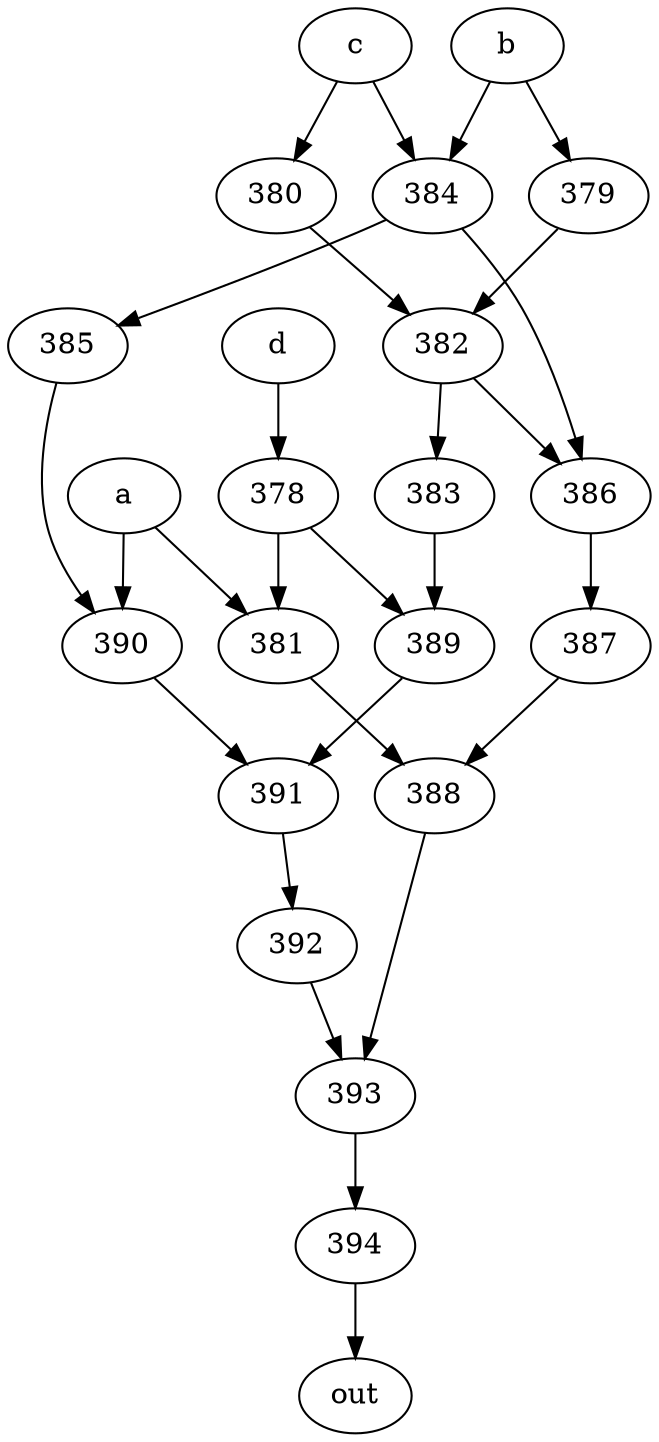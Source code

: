 strict digraph "" {
	394 -> out;
	a -> 381;
	a -> 390;
	381 -> 388;
	390 -> 391;
	388 -> 393;
	391 -> 392;
	b -> 379;
	b -> 384;
	379 -> 382;
	384 -> 385;
	384 -> 386;
	382 -> 386;
	382 -> 383;
	385 -> 390;
	386 -> 387;
	c -> 384;
	c -> 380;
	380 -> 382;
	d -> 378;
	378 -> 381;
	378 -> 389;
	389 -> 391;
	383 -> 389;
	393 -> 394;
	387 -> 388;
	392 -> 393;
}
